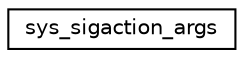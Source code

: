 digraph "Graphical Class Hierarchy"
{
 // LATEX_PDF_SIZE
  edge [fontname="Helvetica",fontsize="10",labelfontname="Helvetica",labelfontsize="10"];
  node [fontname="Helvetica",fontsize="10",shape=record];
  rankdir="LR";
  Node0 [label="sys_sigaction_args",height=0.2,width=0.4,color="black", fillcolor="white", style="filled",URL="$structsys__sigaction__args.html",tooltip=" "];
}
